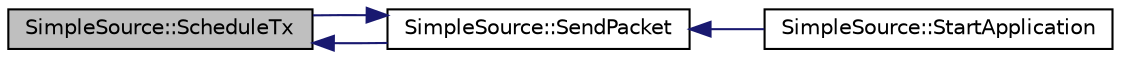 digraph "SimpleSource::ScheduleTx"
{
  edge [fontname="Helvetica",fontsize="10",labelfontname="Helvetica",labelfontsize="10"];
  node [fontname="Helvetica",fontsize="10",shape=record];
  rankdir="LR";
  Node1 [label="SimpleSource::ScheduleTx",height=0.2,width=0.4,color="black", fillcolor="grey75", style="filled", fontcolor="black"];
  Node1 -> Node2 [dir="back",color="midnightblue",fontsize="10",style="solid"];
  Node2 [label="SimpleSource::SendPacket",height=0.2,width=0.4,color="black", fillcolor="white", style="filled",URL="$d9/d97/classSimpleSource.html#ae1b5c282b00b2e06301c5b8659082cd1"];
  Node2 -> Node3 [dir="back",color="midnightblue",fontsize="10",style="solid"];
  Node3 [label="SimpleSource::StartApplication",height=0.2,width=0.4,color="black", fillcolor="white", style="filled",URL="$d9/d97/classSimpleSource.html#a081ae355f30d29afa055f20a1c7c9896",tooltip="Application specific startup code. "];
  Node2 -> Node1 [dir="back",color="midnightblue",fontsize="10",style="solid"];
}
